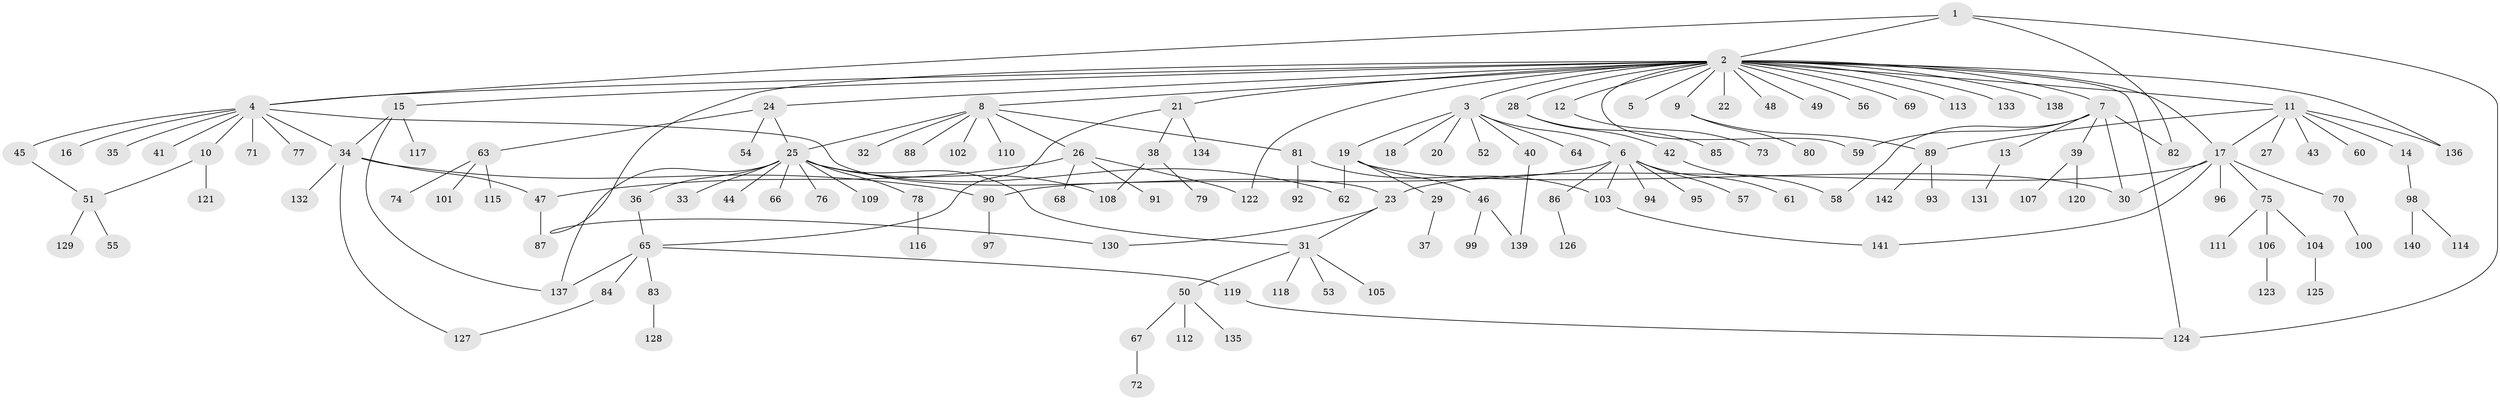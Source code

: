 // Generated by graph-tools (version 1.1) at 2025/49/03/09/25 03:49:48]
// undirected, 142 vertices, 170 edges
graph export_dot {
graph [start="1"]
  node [color=gray90,style=filled];
  1;
  2;
  3;
  4;
  5;
  6;
  7;
  8;
  9;
  10;
  11;
  12;
  13;
  14;
  15;
  16;
  17;
  18;
  19;
  20;
  21;
  22;
  23;
  24;
  25;
  26;
  27;
  28;
  29;
  30;
  31;
  32;
  33;
  34;
  35;
  36;
  37;
  38;
  39;
  40;
  41;
  42;
  43;
  44;
  45;
  46;
  47;
  48;
  49;
  50;
  51;
  52;
  53;
  54;
  55;
  56;
  57;
  58;
  59;
  60;
  61;
  62;
  63;
  64;
  65;
  66;
  67;
  68;
  69;
  70;
  71;
  72;
  73;
  74;
  75;
  76;
  77;
  78;
  79;
  80;
  81;
  82;
  83;
  84;
  85;
  86;
  87;
  88;
  89;
  90;
  91;
  92;
  93;
  94;
  95;
  96;
  97;
  98;
  99;
  100;
  101;
  102;
  103;
  104;
  105;
  106;
  107;
  108;
  109;
  110;
  111;
  112;
  113;
  114;
  115;
  116;
  117;
  118;
  119;
  120;
  121;
  122;
  123;
  124;
  125;
  126;
  127;
  128;
  129;
  130;
  131;
  132;
  133;
  134;
  135;
  136;
  137;
  138;
  139;
  140;
  141;
  142;
  1 -- 2;
  1 -- 4;
  1 -- 82;
  1 -- 124;
  2 -- 3;
  2 -- 4;
  2 -- 5;
  2 -- 7;
  2 -- 8;
  2 -- 9;
  2 -- 11;
  2 -- 12;
  2 -- 15;
  2 -- 17;
  2 -- 21;
  2 -- 22;
  2 -- 24;
  2 -- 28;
  2 -- 48;
  2 -- 49;
  2 -- 56;
  2 -- 59;
  2 -- 69;
  2 -- 113;
  2 -- 122;
  2 -- 124;
  2 -- 130;
  2 -- 133;
  2 -- 136;
  2 -- 138;
  3 -- 6;
  3 -- 18;
  3 -- 19;
  3 -- 20;
  3 -- 40;
  3 -- 52;
  3 -- 64;
  4 -- 10;
  4 -- 16;
  4 -- 23;
  4 -- 34;
  4 -- 35;
  4 -- 41;
  4 -- 45;
  4 -- 71;
  4 -- 77;
  6 -- 57;
  6 -- 61;
  6 -- 86;
  6 -- 90;
  6 -- 94;
  6 -- 95;
  6 -- 103;
  7 -- 13;
  7 -- 30;
  7 -- 39;
  7 -- 58;
  7 -- 59;
  7 -- 82;
  8 -- 25;
  8 -- 26;
  8 -- 32;
  8 -- 81;
  8 -- 88;
  8 -- 102;
  8 -- 110;
  9 -- 80;
  9 -- 89;
  10 -- 51;
  10 -- 121;
  11 -- 14;
  11 -- 17;
  11 -- 27;
  11 -- 43;
  11 -- 60;
  11 -- 89;
  11 -- 136;
  12 -- 73;
  13 -- 131;
  14 -- 98;
  15 -- 34;
  15 -- 117;
  15 -- 137;
  17 -- 23;
  17 -- 30;
  17 -- 70;
  17 -- 75;
  17 -- 96;
  17 -- 141;
  19 -- 29;
  19 -- 30;
  19 -- 46;
  19 -- 62;
  21 -- 38;
  21 -- 65;
  21 -- 134;
  23 -- 31;
  23 -- 130;
  24 -- 25;
  24 -- 54;
  24 -- 63;
  25 -- 31;
  25 -- 33;
  25 -- 36;
  25 -- 44;
  25 -- 62;
  25 -- 66;
  25 -- 76;
  25 -- 78;
  25 -- 108;
  25 -- 109;
  25 -- 137;
  26 -- 47;
  26 -- 68;
  26 -- 91;
  26 -- 122;
  28 -- 42;
  28 -- 85;
  29 -- 37;
  31 -- 50;
  31 -- 53;
  31 -- 105;
  31 -- 118;
  34 -- 47;
  34 -- 90;
  34 -- 127;
  34 -- 132;
  36 -- 65;
  38 -- 79;
  38 -- 108;
  39 -- 107;
  39 -- 120;
  40 -- 139;
  42 -- 58;
  45 -- 51;
  46 -- 99;
  46 -- 139;
  47 -- 87;
  50 -- 67;
  50 -- 112;
  50 -- 135;
  51 -- 55;
  51 -- 129;
  63 -- 74;
  63 -- 101;
  63 -- 115;
  65 -- 83;
  65 -- 84;
  65 -- 119;
  65 -- 137;
  67 -- 72;
  70 -- 100;
  75 -- 104;
  75 -- 106;
  75 -- 111;
  78 -- 116;
  81 -- 92;
  81 -- 103;
  83 -- 128;
  84 -- 127;
  86 -- 126;
  89 -- 93;
  89 -- 142;
  90 -- 97;
  98 -- 114;
  98 -- 140;
  103 -- 141;
  104 -- 125;
  106 -- 123;
  119 -- 124;
}
